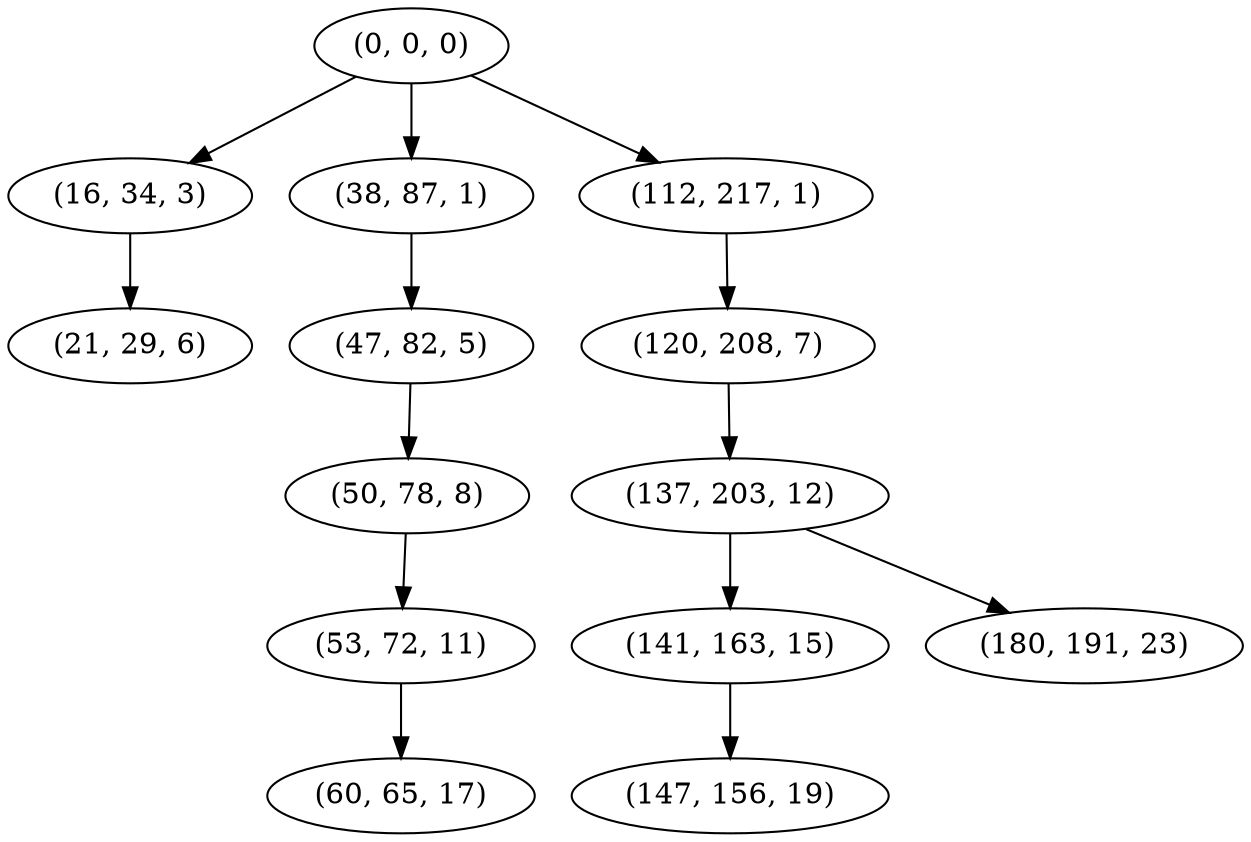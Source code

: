 digraph tree {
    "(0, 0, 0)";
    "(16, 34, 3)";
    "(21, 29, 6)";
    "(38, 87, 1)";
    "(47, 82, 5)";
    "(50, 78, 8)";
    "(53, 72, 11)";
    "(60, 65, 17)";
    "(112, 217, 1)";
    "(120, 208, 7)";
    "(137, 203, 12)";
    "(141, 163, 15)";
    "(147, 156, 19)";
    "(180, 191, 23)";
    "(0, 0, 0)" -> "(16, 34, 3)";
    "(0, 0, 0)" -> "(38, 87, 1)";
    "(0, 0, 0)" -> "(112, 217, 1)";
    "(16, 34, 3)" -> "(21, 29, 6)";
    "(38, 87, 1)" -> "(47, 82, 5)";
    "(47, 82, 5)" -> "(50, 78, 8)";
    "(50, 78, 8)" -> "(53, 72, 11)";
    "(53, 72, 11)" -> "(60, 65, 17)";
    "(112, 217, 1)" -> "(120, 208, 7)";
    "(120, 208, 7)" -> "(137, 203, 12)";
    "(137, 203, 12)" -> "(141, 163, 15)";
    "(137, 203, 12)" -> "(180, 191, 23)";
    "(141, 163, 15)" -> "(147, 156, 19)";
}
